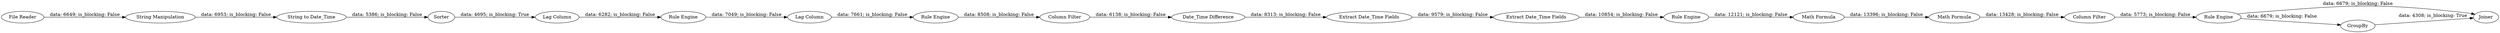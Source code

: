 digraph {
	"-3625086656547259866_4" [label="String Manipulation"]
	"-3625086656547259866_10" [label="Date_Time Difference"]
	"-3625086656547259866_44" [label="Math Formula"]
	"-3625086656547259866_12" [label="Extract Date_Time Fields"]
	"-3625086656547259866_13" [label="Extract Date_Time Fields"]
	"-3625086656547259866_3" [label="String to Date_Time"]
	"-3625086656547259866_11" [label="Rule Engine"]
	"-3625086656547259866_8" [label="Rule Engine"]
	"-3625086656547259866_48" [label=Joiner]
	"-3625086656547259866_47" [label="Rule Engine"]
	"-3625086656547259866_45" [label="Column Filter"]
	"-3625086656547259866_46" [label=GroupBy]
	"-3625086656547259866_7" [label="Lag Column"]
	"-3625086656547259866_5" [label=Sorter]
	"-3625086656547259866_6" [label="Lag Column"]
	"-3625086656547259866_14" [label="Rule Engine"]
	"-3625086656547259866_2" [label="File Reader"]
	"-3625086656547259866_9" [label="Column Filter"]
	"-3625086656547259866_43" [label="Math Formula"]
	"-3625086656547259866_13" -> "-3625086656547259866_14" [label="data: 10854; is_blocking: False"]
	"-3625086656547259866_46" -> "-3625086656547259866_48" [label="data: 4308; is_blocking: True"]
	"-3625086656547259866_43" -> "-3625086656547259866_44" [label="data: 13396; is_blocking: False"]
	"-3625086656547259866_47" -> "-3625086656547259866_48" [label="data: 6679; is_blocking: False"]
	"-3625086656547259866_8" -> "-3625086656547259866_9" [label="data: 8508; is_blocking: False"]
	"-3625086656547259866_3" -> "-3625086656547259866_5" [label="data: 5386; is_blocking: False"]
	"-3625086656547259866_12" -> "-3625086656547259866_13" [label="data: 9579; is_blocking: False"]
	"-3625086656547259866_4" -> "-3625086656547259866_3" [label="data: 6953; is_blocking: False"]
	"-3625086656547259866_10" -> "-3625086656547259866_12" [label="data: 8313; is_blocking: False"]
	"-3625086656547259866_14" -> "-3625086656547259866_43" [label="data: 12121; is_blocking: False"]
	"-3625086656547259866_5" -> "-3625086656547259866_6" [label="data: 4695; is_blocking: True"]
	"-3625086656547259866_2" -> "-3625086656547259866_4" [label="data: 6649; is_blocking: False"]
	"-3625086656547259866_11" -> "-3625086656547259866_7" [label="data: 7049; is_blocking: False"]
	"-3625086656547259866_6" -> "-3625086656547259866_11" [label="data: 6282; is_blocking: False"]
	"-3625086656547259866_47" -> "-3625086656547259866_46" [label="data: 6679; is_blocking: False"]
	"-3625086656547259866_9" -> "-3625086656547259866_10" [label="data: 6138; is_blocking: False"]
	"-3625086656547259866_45" -> "-3625086656547259866_47" [label="data: 5773; is_blocking: False"]
	"-3625086656547259866_7" -> "-3625086656547259866_8" [label="data: 7661; is_blocking: False"]
	"-3625086656547259866_44" -> "-3625086656547259866_45" [label="data: 13428; is_blocking: False"]
	rankdir=LR
}
